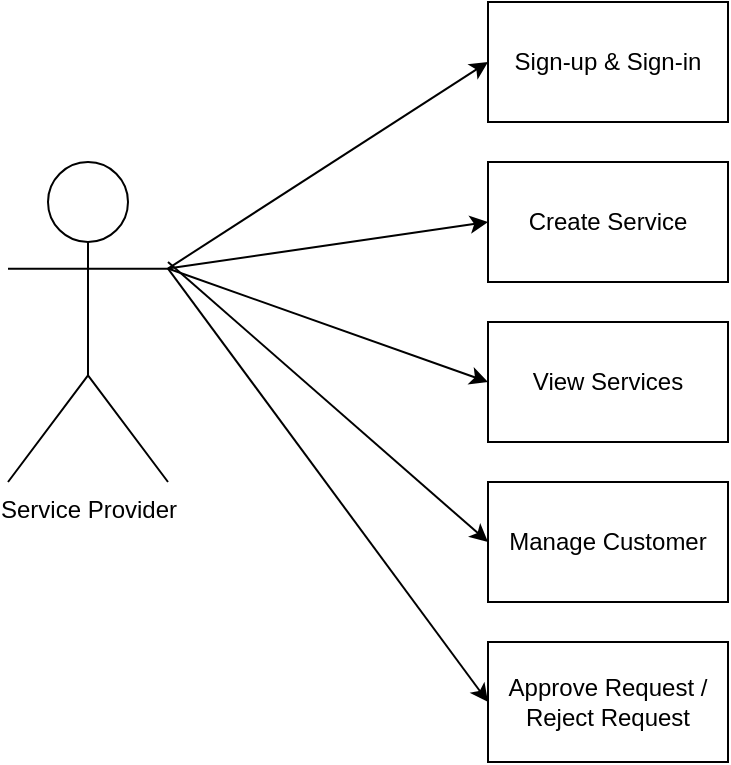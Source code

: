 <mxfile version="10.8.0" type="device"><diagram id="0gGJke9cTg0rUFIA3ZAH" name="Page-1"><mxGraphModel dx="824" dy="497" grid="1" gridSize="10" guides="1" tooltips="1" connect="1" arrows="1" fold="1" page="1" pageScale="1" pageWidth="850" pageHeight="1100" math="0" shadow="0"><root><mxCell id="0"/><mxCell id="1" parent="0"/><mxCell id="2qpUULhtR5M7kPyAtYDz-1" value="Service Provider" style="shape=umlActor;verticalLabelPosition=bottom;labelBackgroundColor=#ffffff;verticalAlign=top;html=1;outlineConnect=0;" parent="1" vertex="1"><mxGeometry x="120" y="120" width="80" height="160" as="geometry"/></mxCell><mxCell id="2qpUULhtR5M7kPyAtYDz-5" value="Sign-up &amp;amp; Sign-in" style="rounded=0;whiteSpace=wrap;html=1;" parent="1" vertex="1"><mxGeometry x="360" y="40" width="120" height="60" as="geometry"/></mxCell><mxCell id="2qpUULhtR5M7kPyAtYDz-6" value="Create Service" style="rounded=0;whiteSpace=wrap;html=1;" parent="1" vertex="1"><mxGeometry x="360" y="120" width="120" height="60" as="geometry"/></mxCell><mxCell id="2qpUULhtR5M7kPyAtYDz-7" value="View Services" style="rounded=0;whiteSpace=wrap;html=1;" parent="1" vertex="1"><mxGeometry x="360" y="200" width="120" height="60" as="geometry"/></mxCell><mxCell id="2qpUULhtR5M7kPyAtYDz-9" value="Manage Customer" style="rounded=0;whiteSpace=wrap;html=1;" parent="1" vertex="1"><mxGeometry x="360" y="280" width="120" height="60" as="geometry"/></mxCell><mxCell id="2qpUULhtR5M7kPyAtYDz-10" value="Approve Request /&lt;br&gt;Reject Request" style="rounded=0;whiteSpace=wrap;html=1;" parent="1" vertex="1"><mxGeometry x="360" y="360" width="120" height="60" as="geometry"/></mxCell><mxCell id="2qpUULhtR5M7kPyAtYDz-17" value="" style="endArrow=classic;html=1;exitX=1;exitY=0.333;exitDx=0;exitDy=0;exitPerimeter=0;entryX=0;entryY=0.5;entryDx=0;entryDy=0;" parent="1" source="2qpUULhtR5M7kPyAtYDz-1" target="2qpUULhtR5M7kPyAtYDz-5" edge="1"><mxGeometry width="50" height="50" relative="1" as="geometry"><mxPoint x="260" y="230" as="sourcePoint"/><mxPoint x="310" y="180" as="targetPoint"/></mxGeometry></mxCell><mxCell id="2qpUULhtR5M7kPyAtYDz-18" value="" style="endArrow=classic;html=1;exitX=1;exitY=0.333;exitDx=0;exitDy=0;exitPerimeter=0;entryX=0;entryY=0.5;entryDx=0;entryDy=0;" parent="1" source="2qpUULhtR5M7kPyAtYDz-1" target="2qpUULhtR5M7kPyAtYDz-6" edge="1"><mxGeometry width="50" height="50" relative="1" as="geometry"><mxPoint x="250" y="290" as="sourcePoint"/><mxPoint x="300" y="240" as="targetPoint"/></mxGeometry></mxCell><mxCell id="2qpUULhtR5M7kPyAtYDz-19" value="" style="endArrow=classic;html=1;exitX=1;exitY=0.333;exitDx=0;exitDy=0;exitPerimeter=0;entryX=0;entryY=0.5;entryDx=0;entryDy=0;" parent="1" source="2qpUULhtR5M7kPyAtYDz-1" target="2qpUULhtR5M7kPyAtYDz-7" edge="1"><mxGeometry width="50" height="50" relative="1" as="geometry"><mxPoint x="270" y="290" as="sourcePoint"/><mxPoint x="320" y="240" as="targetPoint"/></mxGeometry></mxCell><mxCell id="2qpUULhtR5M7kPyAtYDz-20" value="" style="endArrow=classic;html=1;entryX=0;entryY=0.5;entryDx=0;entryDy=0;" parent="1" target="2qpUULhtR5M7kPyAtYDz-9" edge="1"><mxGeometry width="50" height="50" relative="1" as="geometry"><mxPoint x="200" y="170" as="sourcePoint"/><mxPoint x="290" y="270" as="targetPoint"/></mxGeometry></mxCell><mxCell id="2qpUULhtR5M7kPyAtYDz-21" value="" style="endArrow=classic;html=1;entryX=0;entryY=0.5;entryDx=0;entryDy=0;exitX=1;exitY=0.333;exitDx=0;exitDy=0;exitPerimeter=0;" parent="1" source="2qpUULhtR5M7kPyAtYDz-1" target="2qpUULhtR5M7kPyAtYDz-10" edge="1"><mxGeometry width="50" height="50" relative="1" as="geometry"><mxPoint x="250" y="380" as="sourcePoint"/><mxPoint x="300" y="330" as="targetPoint"/></mxGeometry></mxCell></root></mxGraphModel></diagram></mxfile>